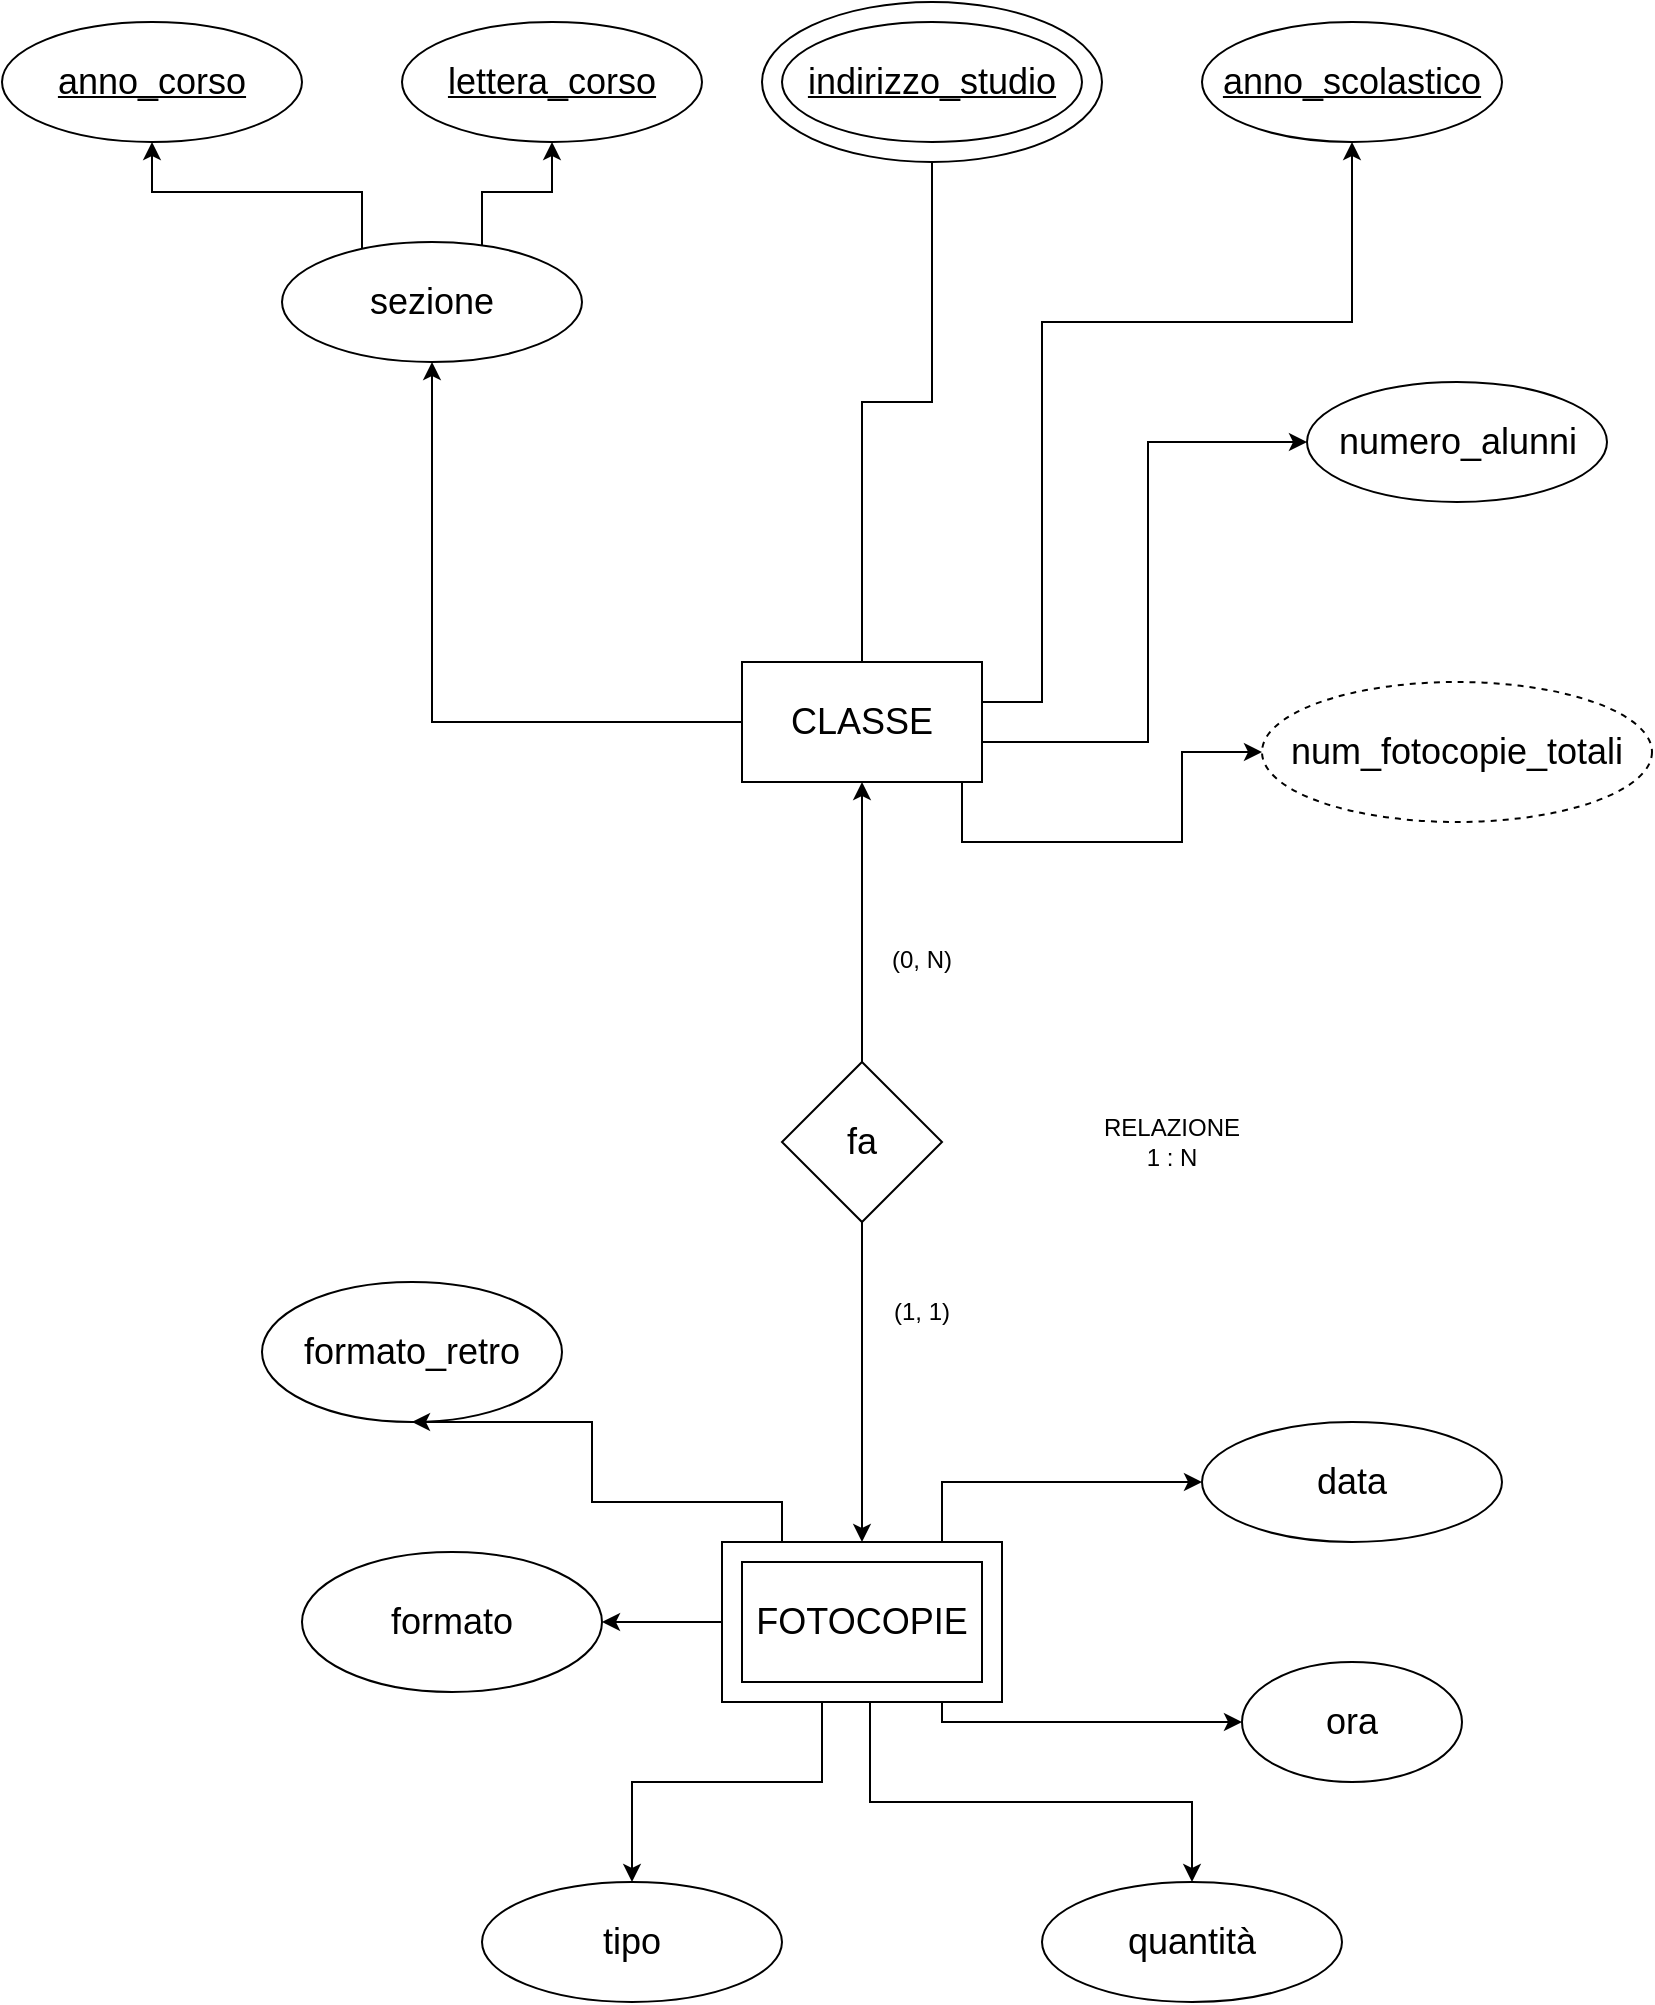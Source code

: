<mxfile version="24.0.6" type="github">
  <diagram name="Pagina-1" id="JMemaCQykt2h5w1tGcgR">
    <mxGraphModel dx="1348" dy="563" grid="1" gridSize="10" guides="1" tooltips="1" connect="1" arrows="1" fold="1" page="1" pageScale="1" pageWidth="827" pageHeight="1169" math="0" shadow="0">
      <root>
        <mxCell id="0" />
        <mxCell id="1" parent="0" />
        <mxCell id="P38HnjuJRTm02irLRb3f-3" style="edgeStyle=orthogonalEdgeStyle;rounded=0;orthogonalLoop=1;jettySize=auto;html=1;" edge="1" parent="1" source="P38HnjuJRTm02irLRb3f-1" target="P38HnjuJRTm02irLRb3f-2">
          <mxGeometry relative="1" as="geometry" />
        </mxCell>
        <mxCell id="P38HnjuJRTm02irLRb3f-14" style="edgeStyle=orthogonalEdgeStyle;rounded=0;orthogonalLoop=1;jettySize=auto;html=1;entryX=0;entryY=0.5;entryDx=0;entryDy=0;" edge="1" parent="1" source="P38HnjuJRTm02irLRb3f-1" target="P38HnjuJRTm02irLRb3f-13">
          <mxGeometry relative="1" as="geometry">
            <Array as="points">
              <mxPoint x="460" y="510" />
              <mxPoint x="570" y="510" />
              <mxPoint x="570" y="465" />
            </Array>
          </mxGeometry>
        </mxCell>
        <mxCell id="P38HnjuJRTm02irLRb3f-15" style="edgeStyle=orthogonalEdgeStyle;rounded=0;orthogonalLoop=1;jettySize=auto;html=1;entryX=0;entryY=0.5;entryDx=0;entryDy=0;" edge="1" parent="1" source="P38HnjuJRTm02irLRb3f-1" target="P38HnjuJRTm02irLRb3f-5">
          <mxGeometry relative="1" as="geometry">
            <Array as="points">
              <mxPoint x="553" y="460" />
              <mxPoint x="553" y="310" />
            </Array>
          </mxGeometry>
        </mxCell>
        <mxCell id="P38HnjuJRTm02irLRb3f-16" style="edgeStyle=orthogonalEdgeStyle;rounded=0;orthogonalLoop=1;jettySize=auto;html=1;entryX=0.5;entryY=1;entryDx=0;entryDy=0;" edge="1" parent="1" source="P38HnjuJRTm02irLRb3f-1" target="P38HnjuJRTm02irLRb3f-12">
          <mxGeometry relative="1" as="geometry">
            <Array as="points">
              <mxPoint x="500" y="440" />
              <mxPoint x="500" y="250" />
              <mxPoint x="655" y="250" />
            </Array>
          </mxGeometry>
        </mxCell>
        <mxCell id="P38HnjuJRTm02irLRb3f-19" style="edgeStyle=orthogonalEdgeStyle;rounded=0;orthogonalLoop=1;jettySize=auto;html=1;entryX=0.5;entryY=1;entryDx=0;entryDy=0;" edge="1" parent="1" source="P38HnjuJRTm02irLRb3f-1" target="P38HnjuJRTm02irLRb3f-10">
          <mxGeometry relative="1" as="geometry" />
        </mxCell>
        <mxCell id="P38HnjuJRTm02irLRb3f-1" value="&lt;font style=&quot;font-size: 18px;&quot;&gt;CLASSE&lt;/font&gt;" style="rounded=0;whiteSpace=wrap;html=1;" vertex="1" parent="1">
          <mxGeometry x="350" y="420" width="120" height="60" as="geometry" />
        </mxCell>
        <mxCell id="P38HnjuJRTm02irLRb3f-17" style="edgeStyle=orthogonalEdgeStyle;rounded=0;orthogonalLoop=1;jettySize=auto;html=1;entryX=0.5;entryY=1;entryDx=0;entryDy=0;" edge="1" parent="1" source="P38HnjuJRTm02irLRb3f-2" target="P38HnjuJRTm02irLRb3f-6">
          <mxGeometry relative="1" as="geometry">
            <Array as="points">
              <mxPoint x="160" y="185" />
              <mxPoint x="55" y="185" />
            </Array>
          </mxGeometry>
        </mxCell>
        <mxCell id="P38HnjuJRTm02irLRb3f-18" style="edgeStyle=orthogonalEdgeStyle;rounded=0;orthogonalLoop=1;jettySize=auto;html=1;entryX=0.5;entryY=1;entryDx=0;entryDy=0;" edge="1" parent="1" source="P38HnjuJRTm02irLRb3f-2" target="P38HnjuJRTm02irLRb3f-11">
          <mxGeometry relative="1" as="geometry">
            <Array as="points">
              <mxPoint x="220" y="185" />
              <mxPoint x="255" y="185" />
            </Array>
          </mxGeometry>
        </mxCell>
        <mxCell id="P38HnjuJRTm02irLRb3f-2" value="&lt;font style=&quot;font-size: 18px;&quot;&gt;sezione&lt;/font&gt;" style="ellipse;whiteSpace=wrap;html=1;" vertex="1" parent="1">
          <mxGeometry x="120" y="210" width="150" height="60" as="geometry" />
        </mxCell>
        <mxCell id="P38HnjuJRTm02irLRb3f-5" value="&lt;font style=&quot;font-size: 18px;&quot;&gt;numero_alunni&lt;/font&gt;" style="ellipse;whiteSpace=wrap;html=1;" vertex="1" parent="1">
          <mxGeometry x="632.5" y="280" width="150" height="60" as="geometry" />
        </mxCell>
        <mxCell id="P38HnjuJRTm02irLRb3f-6" value="&lt;font style=&quot;font-size: 18px;&quot;&gt;&lt;u&gt;anno_corso&lt;/u&gt;&lt;/font&gt;" style="ellipse;whiteSpace=wrap;html=1;" vertex="1" parent="1">
          <mxGeometry x="-20" y="100" width="150" height="60" as="geometry" />
        </mxCell>
        <mxCell id="P38HnjuJRTm02irLRb3f-11" value="&lt;font style=&quot;font-size: 18px;&quot;&gt;&lt;u&gt;lettera_corso&lt;/u&gt;&lt;/font&gt;" style="ellipse;whiteSpace=wrap;html=1;" vertex="1" parent="1">
          <mxGeometry x="180" y="100" width="150" height="60" as="geometry" />
        </mxCell>
        <mxCell id="P38HnjuJRTm02irLRb3f-12" value="&lt;font style=&quot;font-size: 18px;&quot;&gt;&lt;u&gt;anno_scolastico&lt;/u&gt;&lt;/font&gt;" style="ellipse;whiteSpace=wrap;html=1;" vertex="1" parent="1">
          <mxGeometry x="580" y="100" width="150" height="60" as="geometry" />
        </mxCell>
        <mxCell id="P38HnjuJRTm02irLRb3f-13" value="&lt;font style=&quot;font-size: 18px;&quot;&gt;num_fotocopie_totali&lt;/font&gt;" style="ellipse;whiteSpace=wrap;html=1;align=center;dashed=1;" vertex="1" parent="1">
          <mxGeometry x="610" y="430" width="195" height="70" as="geometry" />
        </mxCell>
        <mxCell id="P38HnjuJRTm02irLRb3f-23" style="edgeStyle=orthogonalEdgeStyle;rounded=0;orthogonalLoop=1;jettySize=auto;html=1;entryX=0;entryY=0.5;entryDx=0;entryDy=0;" edge="1" parent="1" source="P38HnjuJRTm02irLRb3f-20" target="P38HnjuJRTm02irLRb3f-21">
          <mxGeometry relative="1" as="geometry">
            <Array as="points">
              <mxPoint x="450" y="830" />
            </Array>
          </mxGeometry>
        </mxCell>
        <mxCell id="P38HnjuJRTm02irLRb3f-24" style="edgeStyle=orthogonalEdgeStyle;rounded=0;orthogonalLoop=1;jettySize=auto;html=1;entryX=0;entryY=0.5;entryDx=0;entryDy=0;" edge="1" parent="1" source="P38HnjuJRTm02irLRb3f-20" target="P38HnjuJRTm02irLRb3f-22">
          <mxGeometry relative="1" as="geometry">
            <Array as="points">
              <mxPoint x="450" y="950" />
            </Array>
          </mxGeometry>
        </mxCell>
        <mxCell id="P38HnjuJRTm02irLRb3f-27" style="edgeStyle=orthogonalEdgeStyle;rounded=0;orthogonalLoop=1;jettySize=auto;html=1;entryX=0.5;entryY=0;entryDx=0;entryDy=0;" edge="1" parent="1" source="P38HnjuJRTm02irLRb3f-20" target="P38HnjuJRTm02irLRb3f-25">
          <mxGeometry relative="1" as="geometry">
            <Array as="points">
              <mxPoint x="414" y="990" />
              <mxPoint x="575" y="990" />
            </Array>
          </mxGeometry>
        </mxCell>
        <mxCell id="P38HnjuJRTm02irLRb3f-28" style="edgeStyle=orthogonalEdgeStyle;rounded=0;orthogonalLoop=1;jettySize=auto;html=1;entryX=0.5;entryY=0;entryDx=0;entryDy=0;" edge="1" parent="1" source="P38HnjuJRTm02irLRb3f-20" target="P38HnjuJRTm02irLRb3f-26">
          <mxGeometry relative="1" as="geometry">
            <Array as="points">
              <mxPoint x="390" y="980" />
              <mxPoint x="295" y="980" />
            </Array>
          </mxGeometry>
        </mxCell>
        <mxCell id="P38HnjuJRTm02irLRb3f-21" value="&lt;span style=&quot;font-size: 18px;&quot;&gt;data&lt;/span&gt;" style="ellipse;whiteSpace=wrap;html=1;" vertex="1" parent="1">
          <mxGeometry x="580" y="800" width="150" height="60" as="geometry" />
        </mxCell>
        <mxCell id="P38HnjuJRTm02irLRb3f-22" value="&lt;font style=&quot;font-size: 18px;&quot;&gt;ora&lt;/font&gt;" style="ellipse;whiteSpace=wrap;html=1;" vertex="1" parent="1">
          <mxGeometry x="600" y="920" width="110" height="60" as="geometry" />
        </mxCell>
        <mxCell id="P38HnjuJRTm02irLRb3f-25" value="&lt;span style=&quot;font-size: 18px;&quot;&gt;quantità&lt;/span&gt;" style="ellipse;whiteSpace=wrap;html=1;" vertex="1" parent="1">
          <mxGeometry x="500" y="1030" width="150" height="60" as="geometry" />
        </mxCell>
        <mxCell id="P38HnjuJRTm02irLRb3f-26" value="&lt;span style=&quot;font-size: 18px;&quot;&gt;tipo&lt;/span&gt;" style="ellipse;whiteSpace=wrap;html=1;" vertex="1" parent="1">
          <mxGeometry x="220" y="1030" width="150" height="60" as="geometry" />
        </mxCell>
        <mxCell id="P38HnjuJRTm02irLRb3f-31" value="" style="group" vertex="1" connectable="0" parent="1">
          <mxGeometry x="360" y="90" width="170" height="80" as="geometry" />
        </mxCell>
        <mxCell id="P38HnjuJRTm02irLRb3f-30" value="" style="ellipse;whiteSpace=wrap;html=1;" vertex="1" parent="P38HnjuJRTm02irLRb3f-31">
          <mxGeometry width="170" height="80" as="geometry" />
        </mxCell>
        <mxCell id="P38HnjuJRTm02irLRb3f-10" value="&lt;font style=&quot;font-size: 18px;&quot;&gt;&lt;u&gt;indirizzo_studio&lt;/u&gt;&lt;/font&gt;" style="ellipse;whiteSpace=wrap;html=1;" vertex="1" parent="P38HnjuJRTm02irLRb3f-31">
          <mxGeometry x="10" y="10" width="150" height="60" as="geometry" />
        </mxCell>
        <mxCell id="P38HnjuJRTm02irLRb3f-32" value="&lt;span style=&quot;font-size: 18px;&quot;&gt;formato&lt;/span&gt;" style="ellipse;whiteSpace=wrap;html=1;" vertex="1" parent="1">
          <mxGeometry x="130" y="865" width="150" height="70" as="geometry" />
        </mxCell>
        <mxCell id="P38HnjuJRTm02irLRb3f-33" value="&lt;span style=&quot;font-size: 18px;&quot;&gt;formato_retro&lt;/span&gt;" style="ellipse;whiteSpace=wrap;html=1;" vertex="1" parent="1">
          <mxGeometry x="110" y="730" width="150" height="70" as="geometry" />
        </mxCell>
        <mxCell id="P38HnjuJRTm02irLRb3f-36" value="" style="group" vertex="1" connectable="0" parent="1">
          <mxGeometry x="340" y="860" width="140" height="80" as="geometry" />
        </mxCell>
        <mxCell id="P38HnjuJRTm02irLRb3f-34" value="" style="rounded=0;whiteSpace=wrap;html=1;" vertex="1" parent="P38HnjuJRTm02irLRb3f-36">
          <mxGeometry width="140" height="80" as="geometry" />
        </mxCell>
        <mxCell id="P38HnjuJRTm02irLRb3f-20" value="&lt;span style=&quot;font-size: 18px;&quot;&gt;FOTOCOPIE&lt;/span&gt;" style="rounded=0;whiteSpace=wrap;html=1;" vertex="1" parent="P38HnjuJRTm02irLRb3f-36">
          <mxGeometry x="10" y="10" width="120" height="60" as="geometry" />
        </mxCell>
        <mxCell id="P38HnjuJRTm02irLRb3f-37" style="edgeStyle=orthogonalEdgeStyle;rounded=0;orthogonalLoop=1;jettySize=auto;html=1;entryX=1;entryY=0.5;entryDx=0;entryDy=0;" edge="1" parent="1" source="P38HnjuJRTm02irLRb3f-34" target="P38HnjuJRTm02irLRb3f-32">
          <mxGeometry relative="1" as="geometry" />
        </mxCell>
        <mxCell id="P38HnjuJRTm02irLRb3f-38" style="edgeStyle=orthogonalEdgeStyle;rounded=0;orthogonalLoop=1;jettySize=auto;html=1;entryX=0.5;entryY=1;entryDx=0;entryDy=0;" edge="1" parent="1" target="P38HnjuJRTm02irLRb3f-33">
          <mxGeometry relative="1" as="geometry">
            <mxPoint x="410" y="860" as="sourcePoint" />
            <Array as="points">
              <mxPoint x="370" y="860" />
              <mxPoint x="370" y="840" />
              <mxPoint x="275" y="840" />
            </Array>
          </mxGeometry>
        </mxCell>
        <mxCell id="P38HnjuJRTm02irLRb3f-40" style="edgeStyle=orthogonalEdgeStyle;rounded=0;orthogonalLoop=1;jettySize=auto;html=1;entryX=0.5;entryY=1;entryDx=0;entryDy=0;" edge="1" parent="1" source="P38HnjuJRTm02irLRb3f-39" target="P38HnjuJRTm02irLRb3f-1">
          <mxGeometry relative="1" as="geometry" />
        </mxCell>
        <mxCell id="P38HnjuJRTm02irLRb3f-41" style="edgeStyle=orthogonalEdgeStyle;rounded=0;orthogonalLoop=1;jettySize=auto;html=1;" edge="1" parent="1" source="P38HnjuJRTm02irLRb3f-39">
          <mxGeometry relative="1" as="geometry">
            <mxPoint x="410" y="860" as="targetPoint" />
          </mxGeometry>
        </mxCell>
        <mxCell id="P38HnjuJRTm02irLRb3f-39" value="&lt;font style=&quot;font-size: 18px;&quot;&gt;fa&lt;/font&gt;" style="rhombus;whiteSpace=wrap;html=1;" vertex="1" parent="1">
          <mxGeometry x="370" y="620" width="80" height="80" as="geometry" />
        </mxCell>
        <mxCell id="P38HnjuJRTm02irLRb3f-42" value="(0, N)" style="text;html=1;align=center;verticalAlign=middle;whiteSpace=wrap;rounded=0;" vertex="1" parent="1">
          <mxGeometry x="410" y="554" width="60" height="30" as="geometry" />
        </mxCell>
        <mxCell id="P38HnjuJRTm02irLRb3f-43" value="(1, 1)" style="text;html=1;align=center;verticalAlign=middle;whiteSpace=wrap;rounded=0;" vertex="1" parent="1">
          <mxGeometry x="410" y="730" width="60" height="30" as="geometry" />
        </mxCell>
        <mxCell id="P38HnjuJRTm02irLRb3f-44" value="RELAZIONE&lt;div&gt;1 : N&lt;/div&gt;" style="text;html=1;align=center;verticalAlign=middle;whiteSpace=wrap;rounded=0;" vertex="1" parent="1">
          <mxGeometry x="500" y="645" width="130" height="30" as="geometry" />
        </mxCell>
      </root>
    </mxGraphModel>
  </diagram>
</mxfile>
